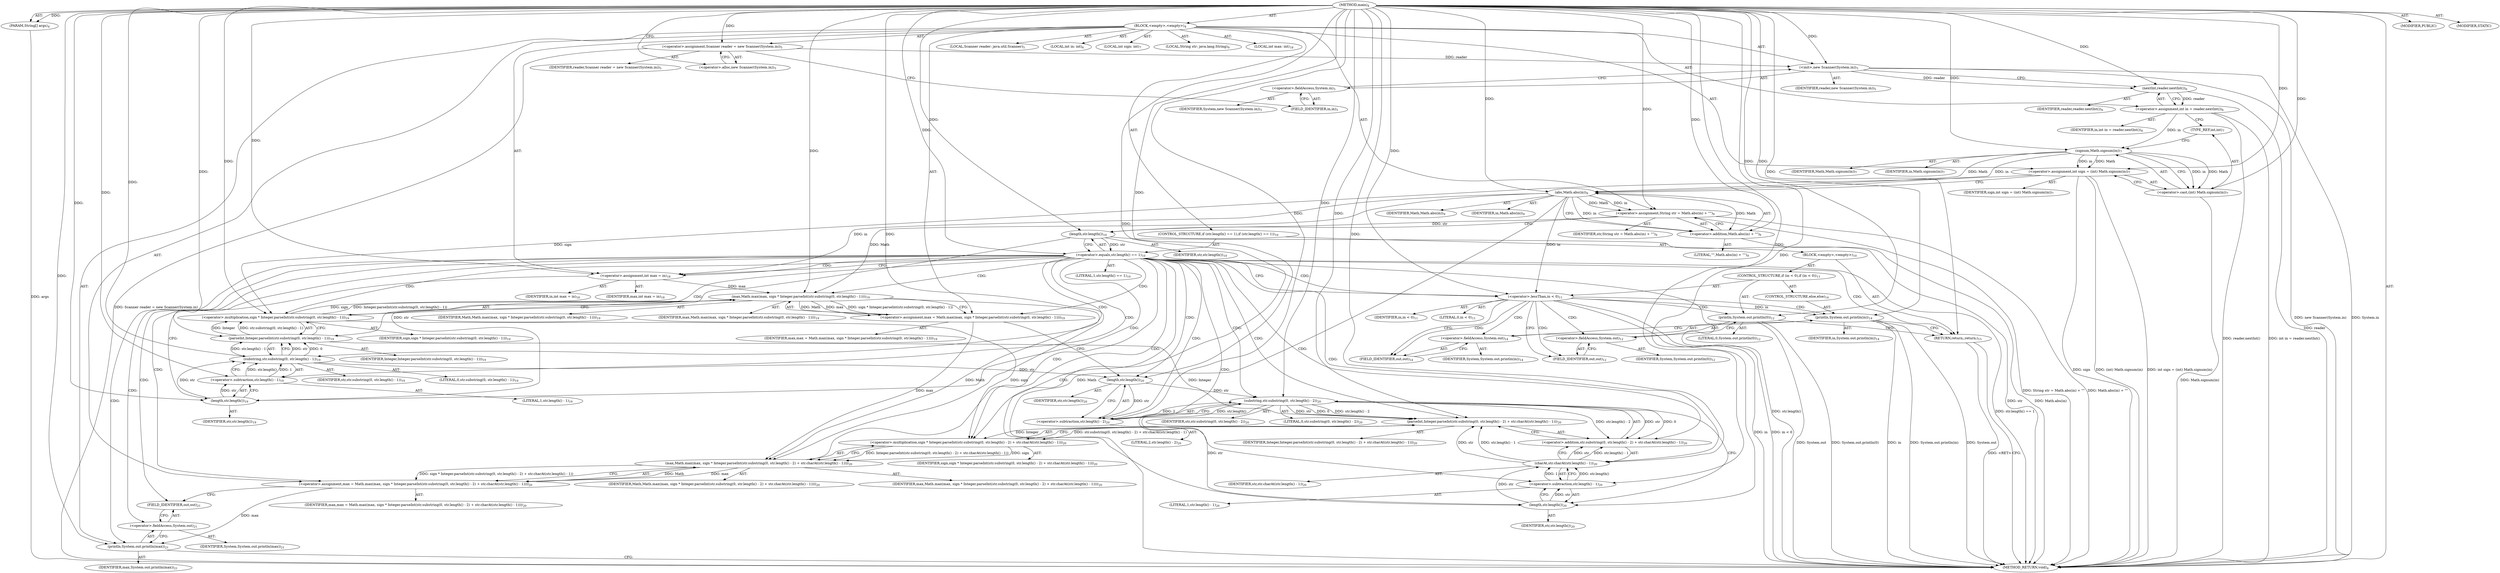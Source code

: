 digraph "main" {  
"19" [label = <(METHOD,main)<SUB>4</SUB>> ]
"20" [label = <(PARAM,String[] args)<SUB>4</SUB>> ]
"21" [label = <(BLOCK,&lt;empty&gt;,&lt;empty&gt;)<SUB>4</SUB>> ]
"4" [label = <(LOCAL,Scanner reader: java.util.Scanner)<SUB>5</SUB>> ]
"22" [label = <(&lt;operator&gt;.assignment,Scanner reader = new Scanner(System.in))<SUB>5</SUB>> ]
"23" [label = <(IDENTIFIER,reader,Scanner reader = new Scanner(System.in))<SUB>5</SUB>> ]
"24" [label = <(&lt;operator&gt;.alloc,new Scanner(System.in))<SUB>5</SUB>> ]
"25" [label = <(&lt;init&gt;,new Scanner(System.in))<SUB>5</SUB>> ]
"3" [label = <(IDENTIFIER,reader,new Scanner(System.in))<SUB>5</SUB>> ]
"26" [label = <(&lt;operator&gt;.fieldAccess,System.in)<SUB>5</SUB>> ]
"27" [label = <(IDENTIFIER,System,new Scanner(System.in))<SUB>5</SUB>> ]
"28" [label = <(FIELD_IDENTIFIER,in,in)<SUB>5</SUB>> ]
"29" [label = <(LOCAL,int in: int)<SUB>6</SUB>> ]
"30" [label = <(&lt;operator&gt;.assignment,int in = reader.nextInt())<SUB>6</SUB>> ]
"31" [label = <(IDENTIFIER,in,int in = reader.nextInt())<SUB>6</SUB>> ]
"32" [label = <(nextInt,reader.nextInt())<SUB>6</SUB>> ]
"33" [label = <(IDENTIFIER,reader,reader.nextInt())<SUB>6</SUB>> ]
"34" [label = <(LOCAL,int sign: int)<SUB>7</SUB>> ]
"35" [label = <(&lt;operator&gt;.assignment,int sign = (int) Math.signum(in))<SUB>7</SUB>> ]
"36" [label = <(IDENTIFIER,sign,int sign = (int) Math.signum(in))<SUB>7</SUB>> ]
"37" [label = <(&lt;operator&gt;.cast,(int) Math.signum(in))<SUB>7</SUB>> ]
"38" [label = <(TYPE_REF,int,int)<SUB>7</SUB>> ]
"39" [label = <(signum,Math.signum(in))<SUB>7</SUB>> ]
"40" [label = <(IDENTIFIER,Math,Math.signum(in))<SUB>7</SUB>> ]
"41" [label = <(IDENTIFIER,in,Math.signum(in))<SUB>7</SUB>> ]
"42" [label = <(LOCAL,String str: java.lang.String)<SUB>9</SUB>> ]
"43" [label = <(&lt;operator&gt;.assignment,String str = Math.abs(in) + &quot;&quot;)<SUB>9</SUB>> ]
"44" [label = <(IDENTIFIER,str,String str = Math.abs(in) + &quot;&quot;)<SUB>9</SUB>> ]
"45" [label = <(&lt;operator&gt;.addition,Math.abs(in) + &quot;&quot;)<SUB>9</SUB>> ]
"46" [label = <(abs,Math.abs(in))<SUB>9</SUB>> ]
"47" [label = <(IDENTIFIER,Math,Math.abs(in))<SUB>9</SUB>> ]
"48" [label = <(IDENTIFIER,in,Math.abs(in))<SUB>9</SUB>> ]
"49" [label = <(LITERAL,&quot;&quot;,Math.abs(in) + &quot;&quot;)<SUB>9</SUB>> ]
"50" [label = <(CONTROL_STRUCTURE,if (str.length() == 1),if (str.length() == 1))<SUB>10</SUB>> ]
"51" [label = <(&lt;operator&gt;.equals,str.length() == 1)<SUB>10</SUB>> ]
"52" [label = <(length,str.length())<SUB>10</SUB>> ]
"53" [label = <(IDENTIFIER,str,str.length())<SUB>10</SUB>> ]
"54" [label = <(LITERAL,1,str.length() == 1)<SUB>10</SUB>> ]
"55" [label = <(BLOCK,&lt;empty&gt;,&lt;empty&gt;)<SUB>10</SUB>> ]
"56" [label = <(CONTROL_STRUCTURE,if (in &lt; 0),if (in &lt; 0))<SUB>11</SUB>> ]
"57" [label = <(&lt;operator&gt;.lessThan,in &lt; 0)<SUB>11</SUB>> ]
"58" [label = <(IDENTIFIER,in,in &lt; 0)<SUB>11</SUB>> ]
"59" [label = <(LITERAL,0,in &lt; 0)<SUB>11</SUB>> ]
"60" [label = <(println,System.out.println(0))<SUB>12</SUB>> ]
"61" [label = <(&lt;operator&gt;.fieldAccess,System.out)<SUB>12</SUB>> ]
"62" [label = <(IDENTIFIER,System,System.out.println(0))<SUB>12</SUB>> ]
"63" [label = <(FIELD_IDENTIFIER,out,out)<SUB>12</SUB>> ]
"64" [label = <(LITERAL,0,System.out.println(0))<SUB>12</SUB>> ]
"65" [label = <(CONTROL_STRUCTURE,else,else)<SUB>14</SUB>> ]
"66" [label = <(println,System.out.println(in))<SUB>14</SUB>> ]
"67" [label = <(&lt;operator&gt;.fieldAccess,System.out)<SUB>14</SUB>> ]
"68" [label = <(IDENTIFIER,System,System.out.println(in))<SUB>14</SUB>> ]
"69" [label = <(FIELD_IDENTIFIER,out,out)<SUB>14</SUB>> ]
"70" [label = <(IDENTIFIER,in,System.out.println(in))<SUB>14</SUB>> ]
"71" [label = <(RETURN,return;,return;)<SUB>15</SUB>> ]
"72" [label = <(LOCAL,int max: int)<SUB>18</SUB>> ]
"73" [label = <(&lt;operator&gt;.assignment,int max = in)<SUB>18</SUB>> ]
"74" [label = <(IDENTIFIER,max,int max = in)<SUB>18</SUB>> ]
"75" [label = <(IDENTIFIER,in,int max = in)<SUB>18</SUB>> ]
"76" [label = <(&lt;operator&gt;.assignment,max = Math.max(max, sign * Integer.parseInt(str.substring(0, str.length() - 1))))<SUB>19</SUB>> ]
"77" [label = <(IDENTIFIER,max,max = Math.max(max, sign * Integer.parseInt(str.substring(0, str.length() - 1))))<SUB>19</SUB>> ]
"78" [label = <(max,Math.max(max, sign * Integer.parseInt(str.substring(0, str.length() - 1))))<SUB>19</SUB>> ]
"79" [label = <(IDENTIFIER,Math,Math.max(max, sign * Integer.parseInt(str.substring(0, str.length() - 1))))<SUB>19</SUB>> ]
"80" [label = <(IDENTIFIER,max,Math.max(max, sign * Integer.parseInt(str.substring(0, str.length() - 1))))<SUB>19</SUB>> ]
"81" [label = <(&lt;operator&gt;.multiplication,sign * Integer.parseInt(str.substring(0, str.length() - 1)))<SUB>19</SUB>> ]
"82" [label = <(IDENTIFIER,sign,sign * Integer.parseInt(str.substring(0, str.length() - 1)))<SUB>19</SUB>> ]
"83" [label = <(parseInt,Integer.parseInt(str.substring(0, str.length() - 1)))<SUB>19</SUB>> ]
"84" [label = <(IDENTIFIER,Integer,Integer.parseInt(str.substring(0, str.length() - 1)))<SUB>19</SUB>> ]
"85" [label = <(substring,str.substring(0, str.length() - 1))<SUB>19</SUB>> ]
"86" [label = <(IDENTIFIER,str,str.substring(0, str.length() - 1))<SUB>19</SUB>> ]
"87" [label = <(LITERAL,0,str.substring(0, str.length() - 1))<SUB>19</SUB>> ]
"88" [label = <(&lt;operator&gt;.subtraction,str.length() - 1)<SUB>19</SUB>> ]
"89" [label = <(length,str.length())<SUB>19</SUB>> ]
"90" [label = <(IDENTIFIER,str,str.length())<SUB>19</SUB>> ]
"91" [label = <(LITERAL,1,str.length() - 1)<SUB>19</SUB>> ]
"92" [label = <(&lt;operator&gt;.assignment,max = Math.max(max, sign * Integer.parseInt(str.substring(0, str.length() - 2) + str.charAt(str.length() - 1))))<SUB>20</SUB>> ]
"93" [label = <(IDENTIFIER,max,max = Math.max(max, sign * Integer.parseInt(str.substring(0, str.length() - 2) + str.charAt(str.length() - 1))))<SUB>20</SUB>> ]
"94" [label = <(max,Math.max(max, sign * Integer.parseInt(str.substring(0, str.length() - 2) + str.charAt(str.length() - 1))))<SUB>20</SUB>> ]
"95" [label = <(IDENTIFIER,Math,Math.max(max, sign * Integer.parseInt(str.substring(0, str.length() - 2) + str.charAt(str.length() - 1))))<SUB>20</SUB>> ]
"96" [label = <(IDENTIFIER,max,Math.max(max, sign * Integer.parseInt(str.substring(0, str.length() - 2) + str.charAt(str.length() - 1))))<SUB>20</SUB>> ]
"97" [label = <(&lt;operator&gt;.multiplication,sign * Integer.parseInt(str.substring(0, str.length() - 2) + str.charAt(str.length() - 1)))<SUB>20</SUB>> ]
"98" [label = <(IDENTIFIER,sign,sign * Integer.parseInt(str.substring(0, str.length() - 2) + str.charAt(str.length() - 1)))<SUB>20</SUB>> ]
"99" [label = <(parseInt,Integer.parseInt(str.substring(0, str.length() - 2) + str.charAt(str.length() - 1)))<SUB>20</SUB>> ]
"100" [label = <(IDENTIFIER,Integer,Integer.parseInt(str.substring(0, str.length() - 2) + str.charAt(str.length() - 1)))<SUB>20</SUB>> ]
"101" [label = <(&lt;operator&gt;.addition,str.substring(0, str.length() - 2) + str.charAt(str.length() - 1))<SUB>20</SUB>> ]
"102" [label = <(substring,str.substring(0, str.length() - 2))<SUB>20</SUB>> ]
"103" [label = <(IDENTIFIER,str,str.substring(0, str.length() - 2))<SUB>20</SUB>> ]
"104" [label = <(LITERAL,0,str.substring(0, str.length() - 2))<SUB>20</SUB>> ]
"105" [label = <(&lt;operator&gt;.subtraction,str.length() - 2)<SUB>20</SUB>> ]
"106" [label = <(length,str.length())<SUB>20</SUB>> ]
"107" [label = <(IDENTIFIER,str,str.length())<SUB>20</SUB>> ]
"108" [label = <(LITERAL,2,str.length() - 2)<SUB>20</SUB>> ]
"109" [label = <(charAt,str.charAt(str.length() - 1))<SUB>20</SUB>> ]
"110" [label = <(IDENTIFIER,str,str.charAt(str.length() - 1))<SUB>20</SUB>> ]
"111" [label = <(&lt;operator&gt;.subtraction,str.length() - 1)<SUB>20</SUB>> ]
"112" [label = <(length,str.length())<SUB>20</SUB>> ]
"113" [label = <(IDENTIFIER,str,str.length())<SUB>20</SUB>> ]
"114" [label = <(LITERAL,1,str.length() - 1)<SUB>20</SUB>> ]
"115" [label = <(println,System.out.println(max))<SUB>21</SUB>> ]
"116" [label = <(&lt;operator&gt;.fieldAccess,System.out)<SUB>21</SUB>> ]
"117" [label = <(IDENTIFIER,System,System.out.println(max))<SUB>21</SUB>> ]
"118" [label = <(FIELD_IDENTIFIER,out,out)<SUB>21</SUB>> ]
"119" [label = <(IDENTIFIER,max,System.out.println(max))<SUB>21</SUB>> ]
"120" [label = <(MODIFIER,PUBLIC)> ]
"121" [label = <(MODIFIER,STATIC)> ]
"122" [label = <(METHOD_RETURN,void)<SUB>4</SUB>> ]
  "19" -> "20"  [ label = "AST: "] 
  "19" -> "21"  [ label = "AST: "] 
  "19" -> "120"  [ label = "AST: "] 
  "19" -> "121"  [ label = "AST: "] 
  "19" -> "122"  [ label = "AST: "] 
  "21" -> "4"  [ label = "AST: "] 
  "21" -> "22"  [ label = "AST: "] 
  "21" -> "25"  [ label = "AST: "] 
  "21" -> "29"  [ label = "AST: "] 
  "21" -> "30"  [ label = "AST: "] 
  "21" -> "34"  [ label = "AST: "] 
  "21" -> "35"  [ label = "AST: "] 
  "21" -> "42"  [ label = "AST: "] 
  "21" -> "43"  [ label = "AST: "] 
  "21" -> "50"  [ label = "AST: "] 
  "21" -> "72"  [ label = "AST: "] 
  "21" -> "73"  [ label = "AST: "] 
  "21" -> "76"  [ label = "AST: "] 
  "21" -> "92"  [ label = "AST: "] 
  "21" -> "115"  [ label = "AST: "] 
  "22" -> "23"  [ label = "AST: "] 
  "22" -> "24"  [ label = "AST: "] 
  "25" -> "3"  [ label = "AST: "] 
  "25" -> "26"  [ label = "AST: "] 
  "26" -> "27"  [ label = "AST: "] 
  "26" -> "28"  [ label = "AST: "] 
  "30" -> "31"  [ label = "AST: "] 
  "30" -> "32"  [ label = "AST: "] 
  "32" -> "33"  [ label = "AST: "] 
  "35" -> "36"  [ label = "AST: "] 
  "35" -> "37"  [ label = "AST: "] 
  "37" -> "38"  [ label = "AST: "] 
  "37" -> "39"  [ label = "AST: "] 
  "39" -> "40"  [ label = "AST: "] 
  "39" -> "41"  [ label = "AST: "] 
  "43" -> "44"  [ label = "AST: "] 
  "43" -> "45"  [ label = "AST: "] 
  "45" -> "46"  [ label = "AST: "] 
  "45" -> "49"  [ label = "AST: "] 
  "46" -> "47"  [ label = "AST: "] 
  "46" -> "48"  [ label = "AST: "] 
  "50" -> "51"  [ label = "AST: "] 
  "50" -> "55"  [ label = "AST: "] 
  "51" -> "52"  [ label = "AST: "] 
  "51" -> "54"  [ label = "AST: "] 
  "52" -> "53"  [ label = "AST: "] 
  "55" -> "56"  [ label = "AST: "] 
  "55" -> "71"  [ label = "AST: "] 
  "56" -> "57"  [ label = "AST: "] 
  "56" -> "60"  [ label = "AST: "] 
  "56" -> "65"  [ label = "AST: "] 
  "57" -> "58"  [ label = "AST: "] 
  "57" -> "59"  [ label = "AST: "] 
  "60" -> "61"  [ label = "AST: "] 
  "60" -> "64"  [ label = "AST: "] 
  "61" -> "62"  [ label = "AST: "] 
  "61" -> "63"  [ label = "AST: "] 
  "65" -> "66"  [ label = "AST: "] 
  "66" -> "67"  [ label = "AST: "] 
  "66" -> "70"  [ label = "AST: "] 
  "67" -> "68"  [ label = "AST: "] 
  "67" -> "69"  [ label = "AST: "] 
  "73" -> "74"  [ label = "AST: "] 
  "73" -> "75"  [ label = "AST: "] 
  "76" -> "77"  [ label = "AST: "] 
  "76" -> "78"  [ label = "AST: "] 
  "78" -> "79"  [ label = "AST: "] 
  "78" -> "80"  [ label = "AST: "] 
  "78" -> "81"  [ label = "AST: "] 
  "81" -> "82"  [ label = "AST: "] 
  "81" -> "83"  [ label = "AST: "] 
  "83" -> "84"  [ label = "AST: "] 
  "83" -> "85"  [ label = "AST: "] 
  "85" -> "86"  [ label = "AST: "] 
  "85" -> "87"  [ label = "AST: "] 
  "85" -> "88"  [ label = "AST: "] 
  "88" -> "89"  [ label = "AST: "] 
  "88" -> "91"  [ label = "AST: "] 
  "89" -> "90"  [ label = "AST: "] 
  "92" -> "93"  [ label = "AST: "] 
  "92" -> "94"  [ label = "AST: "] 
  "94" -> "95"  [ label = "AST: "] 
  "94" -> "96"  [ label = "AST: "] 
  "94" -> "97"  [ label = "AST: "] 
  "97" -> "98"  [ label = "AST: "] 
  "97" -> "99"  [ label = "AST: "] 
  "99" -> "100"  [ label = "AST: "] 
  "99" -> "101"  [ label = "AST: "] 
  "101" -> "102"  [ label = "AST: "] 
  "101" -> "109"  [ label = "AST: "] 
  "102" -> "103"  [ label = "AST: "] 
  "102" -> "104"  [ label = "AST: "] 
  "102" -> "105"  [ label = "AST: "] 
  "105" -> "106"  [ label = "AST: "] 
  "105" -> "108"  [ label = "AST: "] 
  "106" -> "107"  [ label = "AST: "] 
  "109" -> "110"  [ label = "AST: "] 
  "109" -> "111"  [ label = "AST: "] 
  "111" -> "112"  [ label = "AST: "] 
  "111" -> "114"  [ label = "AST: "] 
  "112" -> "113"  [ label = "AST: "] 
  "115" -> "116"  [ label = "AST: "] 
  "115" -> "119"  [ label = "AST: "] 
  "116" -> "117"  [ label = "AST: "] 
  "116" -> "118"  [ label = "AST: "] 
  "22" -> "28"  [ label = "CFG: "] 
  "25" -> "32"  [ label = "CFG: "] 
  "30" -> "38"  [ label = "CFG: "] 
  "35" -> "46"  [ label = "CFG: "] 
  "43" -> "52"  [ label = "CFG: "] 
  "73" -> "89"  [ label = "CFG: "] 
  "76" -> "106"  [ label = "CFG: "] 
  "92" -> "118"  [ label = "CFG: "] 
  "115" -> "122"  [ label = "CFG: "] 
  "24" -> "22"  [ label = "CFG: "] 
  "26" -> "25"  [ label = "CFG: "] 
  "32" -> "30"  [ label = "CFG: "] 
  "37" -> "35"  [ label = "CFG: "] 
  "45" -> "43"  [ label = "CFG: "] 
  "51" -> "57"  [ label = "CFG: "] 
  "51" -> "73"  [ label = "CFG: "] 
  "78" -> "76"  [ label = "CFG: "] 
  "94" -> "92"  [ label = "CFG: "] 
  "116" -> "115"  [ label = "CFG: "] 
  "28" -> "26"  [ label = "CFG: "] 
  "38" -> "39"  [ label = "CFG: "] 
  "39" -> "37"  [ label = "CFG: "] 
  "46" -> "45"  [ label = "CFG: "] 
  "52" -> "51"  [ label = "CFG: "] 
  "71" -> "122"  [ label = "CFG: "] 
  "81" -> "78"  [ label = "CFG: "] 
  "97" -> "94"  [ label = "CFG: "] 
  "118" -> "116"  [ label = "CFG: "] 
  "57" -> "63"  [ label = "CFG: "] 
  "57" -> "69"  [ label = "CFG: "] 
  "60" -> "71"  [ label = "CFG: "] 
  "83" -> "81"  [ label = "CFG: "] 
  "99" -> "97"  [ label = "CFG: "] 
  "61" -> "60"  [ label = "CFG: "] 
  "66" -> "71"  [ label = "CFG: "] 
  "85" -> "83"  [ label = "CFG: "] 
  "101" -> "99"  [ label = "CFG: "] 
  "63" -> "61"  [ label = "CFG: "] 
  "67" -> "66"  [ label = "CFG: "] 
  "88" -> "85"  [ label = "CFG: "] 
  "102" -> "112"  [ label = "CFG: "] 
  "109" -> "101"  [ label = "CFG: "] 
  "69" -> "67"  [ label = "CFG: "] 
  "89" -> "88"  [ label = "CFG: "] 
  "105" -> "102"  [ label = "CFG: "] 
  "111" -> "109"  [ label = "CFG: "] 
  "106" -> "105"  [ label = "CFG: "] 
  "112" -> "111"  [ label = "CFG: "] 
  "19" -> "24"  [ label = "CFG: "] 
  "71" -> "122"  [ label = "DDG: &lt;RET&gt;"] 
  "20" -> "122"  [ label = "DDG: args"] 
  "22" -> "122"  [ label = "DDG: Scanner reader = new Scanner(System.in)"] 
  "25" -> "122"  [ label = "DDG: System.in"] 
  "25" -> "122"  [ label = "DDG: new Scanner(System.in)"] 
  "32" -> "122"  [ label = "DDG: reader"] 
  "30" -> "122"  [ label = "DDG: reader.nextInt()"] 
  "30" -> "122"  [ label = "DDG: int in = reader.nextInt()"] 
  "35" -> "122"  [ label = "DDG: sign"] 
  "37" -> "122"  [ label = "DDG: Math.signum(in)"] 
  "35" -> "122"  [ label = "DDG: (int) Math.signum(in)"] 
  "35" -> "122"  [ label = "DDG: int sign = (int) Math.signum(in)"] 
  "46" -> "122"  [ label = "DDG: Math"] 
  "45" -> "122"  [ label = "DDG: Math.abs(in)"] 
  "43" -> "122"  [ label = "DDG: Math.abs(in) + &quot;&quot;"] 
  "43" -> "122"  [ label = "DDG: String str = Math.abs(in) + &quot;&quot;"] 
  "52" -> "122"  [ label = "DDG: str"] 
  "51" -> "122"  [ label = "DDG: str.length()"] 
  "51" -> "122"  [ label = "DDG: str.length() == 1"] 
  "57" -> "122"  [ label = "DDG: in"] 
  "57" -> "122"  [ label = "DDG: in &lt; 0"] 
  "66" -> "122"  [ label = "DDG: System.out"] 
  "66" -> "122"  [ label = "DDG: in"] 
  "66" -> "122"  [ label = "DDG: System.out.println(in)"] 
  "60" -> "122"  [ label = "DDG: System.out"] 
  "60" -> "122"  [ label = "DDG: System.out.println(0)"] 
  "19" -> "20"  [ label = "DDG: "] 
  "19" -> "22"  [ label = "DDG: "] 
  "32" -> "30"  [ label = "DDG: reader"] 
  "19" -> "35"  [ label = "DDG: "] 
  "39" -> "35"  [ label = "DDG: Math"] 
  "39" -> "35"  [ label = "DDG: in"] 
  "46" -> "43"  [ label = "DDG: Math"] 
  "46" -> "43"  [ label = "DDG: in"] 
  "19" -> "43"  [ label = "DDG: "] 
  "46" -> "73"  [ label = "DDG: in"] 
  "19" -> "73"  [ label = "DDG: "] 
  "78" -> "76"  [ label = "DDG: Math"] 
  "78" -> "76"  [ label = "DDG: max"] 
  "78" -> "76"  [ label = "DDG: sign * Integer.parseInt(str.substring(0, str.length() - 1))"] 
  "94" -> "92"  [ label = "DDG: Math"] 
  "94" -> "92"  [ label = "DDG: max"] 
  "94" -> "92"  [ label = "DDG: sign * Integer.parseInt(str.substring(0, str.length() - 2) + str.charAt(str.length() - 1))"] 
  "22" -> "25"  [ label = "DDG: reader"] 
  "19" -> "25"  [ label = "DDG: "] 
  "92" -> "115"  [ label = "DDG: max"] 
  "19" -> "115"  [ label = "DDG: "] 
  "25" -> "32"  [ label = "DDG: reader"] 
  "19" -> "32"  [ label = "DDG: "] 
  "19" -> "37"  [ label = "DDG: "] 
  "39" -> "37"  [ label = "DDG: Math"] 
  "39" -> "37"  [ label = "DDG: in"] 
  "46" -> "45"  [ label = "DDG: Math"] 
  "46" -> "45"  [ label = "DDG: in"] 
  "19" -> "45"  [ label = "DDG: "] 
  "52" -> "51"  [ label = "DDG: str"] 
  "19" -> "51"  [ label = "DDG: "] 
  "19" -> "71"  [ label = "DDG: "] 
  "46" -> "78"  [ label = "DDG: Math"] 
  "19" -> "78"  [ label = "DDG: "] 
  "73" -> "78"  [ label = "DDG: max"] 
  "81" -> "78"  [ label = "DDG: sign"] 
  "81" -> "78"  [ label = "DDG: Integer.parseInt(str.substring(0, str.length() - 1))"] 
  "78" -> "94"  [ label = "DDG: Math"] 
  "19" -> "94"  [ label = "DDG: "] 
  "76" -> "94"  [ label = "DDG: max"] 
  "97" -> "94"  [ label = "DDG: sign"] 
  "97" -> "94"  [ label = "DDG: Integer.parseInt(str.substring(0, str.length() - 2) + str.charAt(str.length() - 1))"] 
  "19" -> "39"  [ label = "DDG: "] 
  "30" -> "39"  [ label = "DDG: in"] 
  "39" -> "46"  [ label = "DDG: Math"] 
  "19" -> "46"  [ label = "DDG: "] 
  "39" -> "46"  [ label = "DDG: in"] 
  "43" -> "52"  [ label = "DDG: str"] 
  "19" -> "52"  [ label = "DDG: "] 
  "35" -> "81"  [ label = "DDG: sign"] 
  "19" -> "81"  [ label = "DDG: "] 
  "83" -> "81"  [ label = "DDG: Integer"] 
  "83" -> "81"  [ label = "DDG: str.substring(0, str.length() - 1)"] 
  "81" -> "97"  [ label = "DDG: sign"] 
  "19" -> "97"  [ label = "DDG: "] 
  "99" -> "97"  [ label = "DDG: Integer"] 
  "99" -> "97"  [ label = "DDG: str.substring(0, str.length() - 2) + str.charAt(str.length() - 1)"] 
  "46" -> "57"  [ label = "DDG: in"] 
  "19" -> "57"  [ label = "DDG: "] 
  "19" -> "60"  [ label = "DDG: "] 
  "19" -> "83"  [ label = "DDG: "] 
  "85" -> "83"  [ label = "DDG: str"] 
  "85" -> "83"  [ label = "DDG: 0"] 
  "85" -> "83"  [ label = "DDG: str.length() - 1"] 
  "83" -> "99"  [ label = "DDG: Integer"] 
  "19" -> "99"  [ label = "DDG: "] 
  "102" -> "99"  [ label = "DDG: str"] 
  "102" -> "99"  [ label = "DDG: 0"] 
  "102" -> "99"  [ label = "DDG: str.length() - 2"] 
  "109" -> "99"  [ label = "DDG: str"] 
  "109" -> "99"  [ label = "DDG: str.length() - 1"] 
  "57" -> "66"  [ label = "DDG: in"] 
  "19" -> "66"  [ label = "DDG: "] 
  "89" -> "85"  [ label = "DDG: str"] 
  "19" -> "85"  [ label = "DDG: "] 
  "88" -> "85"  [ label = "DDG: str.length()"] 
  "88" -> "85"  [ label = "DDG: 1"] 
  "102" -> "101"  [ label = "DDG: str"] 
  "102" -> "101"  [ label = "DDG: 0"] 
  "102" -> "101"  [ label = "DDG: str.length() - 2"] 
  "109" -> "101"  [ label = "DDG: str"] 
  "109" -> "101"  [ label = "DDG: str.length() - 1"] 
  "89" -> "88"  [ label = "DDG: str"] 
  "19" -> "88"  [ label = "DDG: "] 
  "106" -> "102"  [ label = "DDG: str"] 
  "19" -> "102"  [ label = "DDG: "] 
  "105" -> "102"  [ label = "DDG: str.length()"] 
  "105" -> "102"  [ label = "DDG: 2"] 
  "112" -> "109"  [ label = "DDG: str"] 
  "19" -> "109"  [ label = "DDG: "] 
  "111" -> "109"  [ label = "DDG: str.length()"] 
  "111" -> "109"  [ label = "DDG: 1"] 
  "52" -> "89"  [ label = "DDG: str"] 
  "19" -> "89"  [ label = "DDG: "] 
  "106" -> "105"  [ label = "DDG: str"] 
  "19" -> "105"  [ label = "DDG: "] 
  "112" -> "111"  [ label = "DDG: str"] 
  "19" -> "111"  [ label = "DDG: "] 
  "85" -> "106"  [ label = "DDG: str"] 
  "19" -> "106"  [ label = "DDG: "] 
  "102" -> "112"  [ label = "DDG: str"] 
  "19" -> "112"  [ label = "DDG: "] 
  "51" -> "94"  [ label = "CDG: "] 
  "51" -> "115"  [ label = "CDG: "] 
  "51" -> "73"  [ label = "CDG: "] 
  "51" -> "57"  [ label = "CDG: "] 
  "51" -> "89"  [ label = "CDG: "] 
  "51" -> "116"  [ label = "CDG: "] 
  "51" -> "99"  [ label = "CDG: "] 
  "51" -> "81"  [ label = "CDG: "] 
  "51" -> "102"  [ label = "CDG: "] 
  "51" -> "85"  [ label = "CDG: "] 
  "51" -> "92"  [ label = "CDG: "] 
  "51" -> "106"  [ label = "CDG: "] 
  "51" -> "76"  [ label = "CDG: "] 
  "51" -> "97"  [ label = "CDG: "] 
  "51" -> "112"  [ label = "CDG: "] 
  "51" -> "101"  [ label = "CDG: "] 
  "51" -> "83"  [ label = "CDG: "] 
  "51" -> "71"  [ label = "CDG: "] 
  "51" -> "105"  [ label = "CDG: "] 
  "51" -> "118"  [ label = "CDG: "] 
  "51" -> "88"  [ label = "CDG: "] 
  "51" -> "78"  [ label = "CDG: "] 
  "51" -> "111"  [ label = "CDG: "] 
  "51" -> "109"  [ label = "CDG: "] 
  "57" -> "60"  [ label = "CDG: "] 
  "57" -> "66"  [ label = "CDG: "] 
  "57" -> "69"  [ label = "CDG: "] 
  "57" -> "67"  [ label = "CDG: "] 
  "57" -> "61"  [ label = "CDG: "] 
  "57" -> "63"  [ label = "CDG: "] 
}
